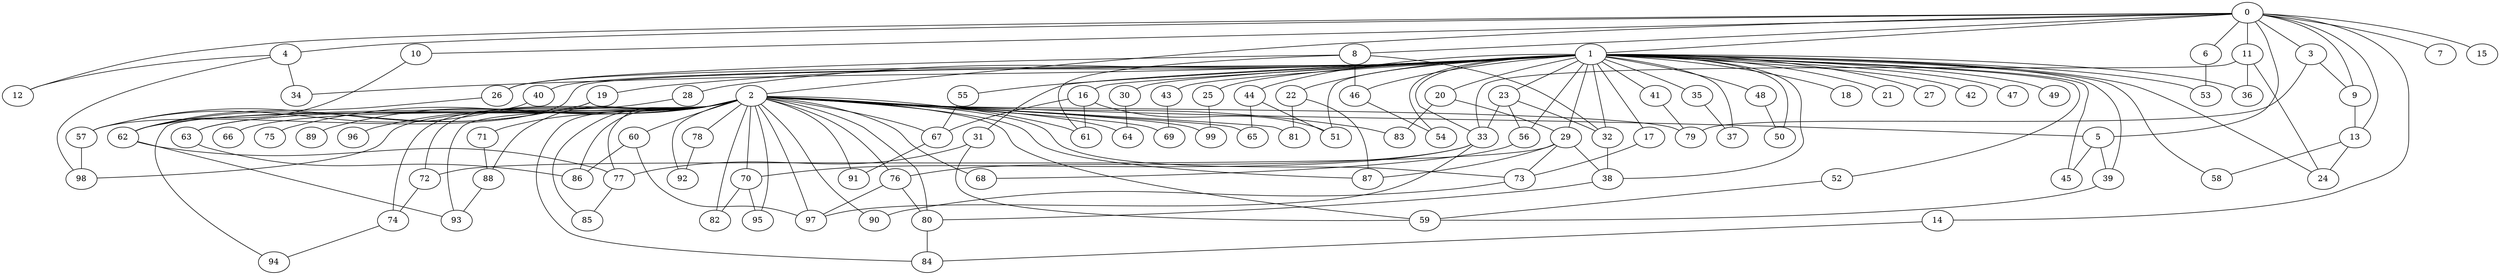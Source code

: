 
graph graphname {
    0 -- 1
0 -- 2
0 -- 3
0 -- 4
0 -- 5
0 -- 6
0 -- 7
0 -- 8
0 -- 9
0 -- 10
0 -- 11
0 -- 12
0 -- 13
0 -- 14
0 -- 15
1 -- 16
1 -- 17
1 -- 18
1 -- 19
1 -- 20
1 -- 21
1 -- 22
1 -- 23
1 -- 24
1 -- 25
1 -- 26
1 -- 27
1 -- 28
1 -- 29
1 -- 30
1 -- 31
1 -- 32
1 -- 33
1 -- 34
1 -- 35
1 -- 36
1 -- 37
1 -- 38
1 -- 39
1 -- 40
1 -- 41
1 -- 42
1 -- 43
1 -- 44
1 -- 45
1 -- 46
1 -- 47
1 -- 48
1 -- 49
1 -- 50
1 -- 51
1 -- 52
1 -- 53
1 -- 54
1 -- 55
1 -- 56
1 -- 57
1 -- 58
2 -- 59
2 -- 60
2 -- 61
2 -- 62
2 -- 63
2 -- 64
2 -- 65
2 -- 66
2 -- 67
2 -- 68
2 -- 69
2 -- 70
2 -- 71
2 -- 72
2 -- 73
2 -- 74
2 -- 75
2 -- 76
2 -- 77
2 -- 78
2 -- 79
2 -- 80
2 -- 81
2 -- 82
2 -- 83
2 -- 84
2 -- 85
2 -- 86
2 -- 87
2 -- 88
2 -- 89
2 -- 90
2 -- 91
2 -- 92
2 -- 93
2 -- 94
2 -- 95
2 -- 96
2 -- 97
2 -- 98
2 -- 99
2 -- 5
3 -- 79
3 -- 9
4 -- 12
4 -- 34
4 -- 98
5 -- 45
5 -- 39
6 -- 53
8 -- 32
8 -- 26
8 -- 46
8 -- 61
9 -- 13
10 -- 62
11 -- 24
11 -- 36
11 -- 33
13 -- 24
13 -- 58
14 -- 84
16 -- 61
16 -- 51
16 -- 67
17 -- 73
19 -- 62
19 -- 57
20 -- 29
20 -- 83
22 -- 81
22 -- 87
23 -- 32
23 -- 56
23 -- 33
25 -- 99
26 -- 62
28 -- 63
29 -- 38
29 -- 73
29 -- 87
29 -- 72
30 -- 64
31 -- 59
31 -- 77
32 -- 38
33 -- 97
33 -- 76
33 -- 70
35 -- 37
38 -- 80
39 -- 59
40 -- 57
41 -- 79
43 -- 69
44 -- 51
44 -- 65
46 -- 54
48 -- 50
52 -- 59
55 -- 67
56 -- 68
57 -- 98
60 -- 97
60 -- 86
62 -- 93
62 -- 77
63 -- 86
67 -- 91
70 -- 82
70 -- 95
71 -- 88
72 -- 74
73 -- 90
74 -- 94
76 -- 80
76 -- 97
77 -- 85
78 -- 92
80 -- 84
88 -- 93

}
